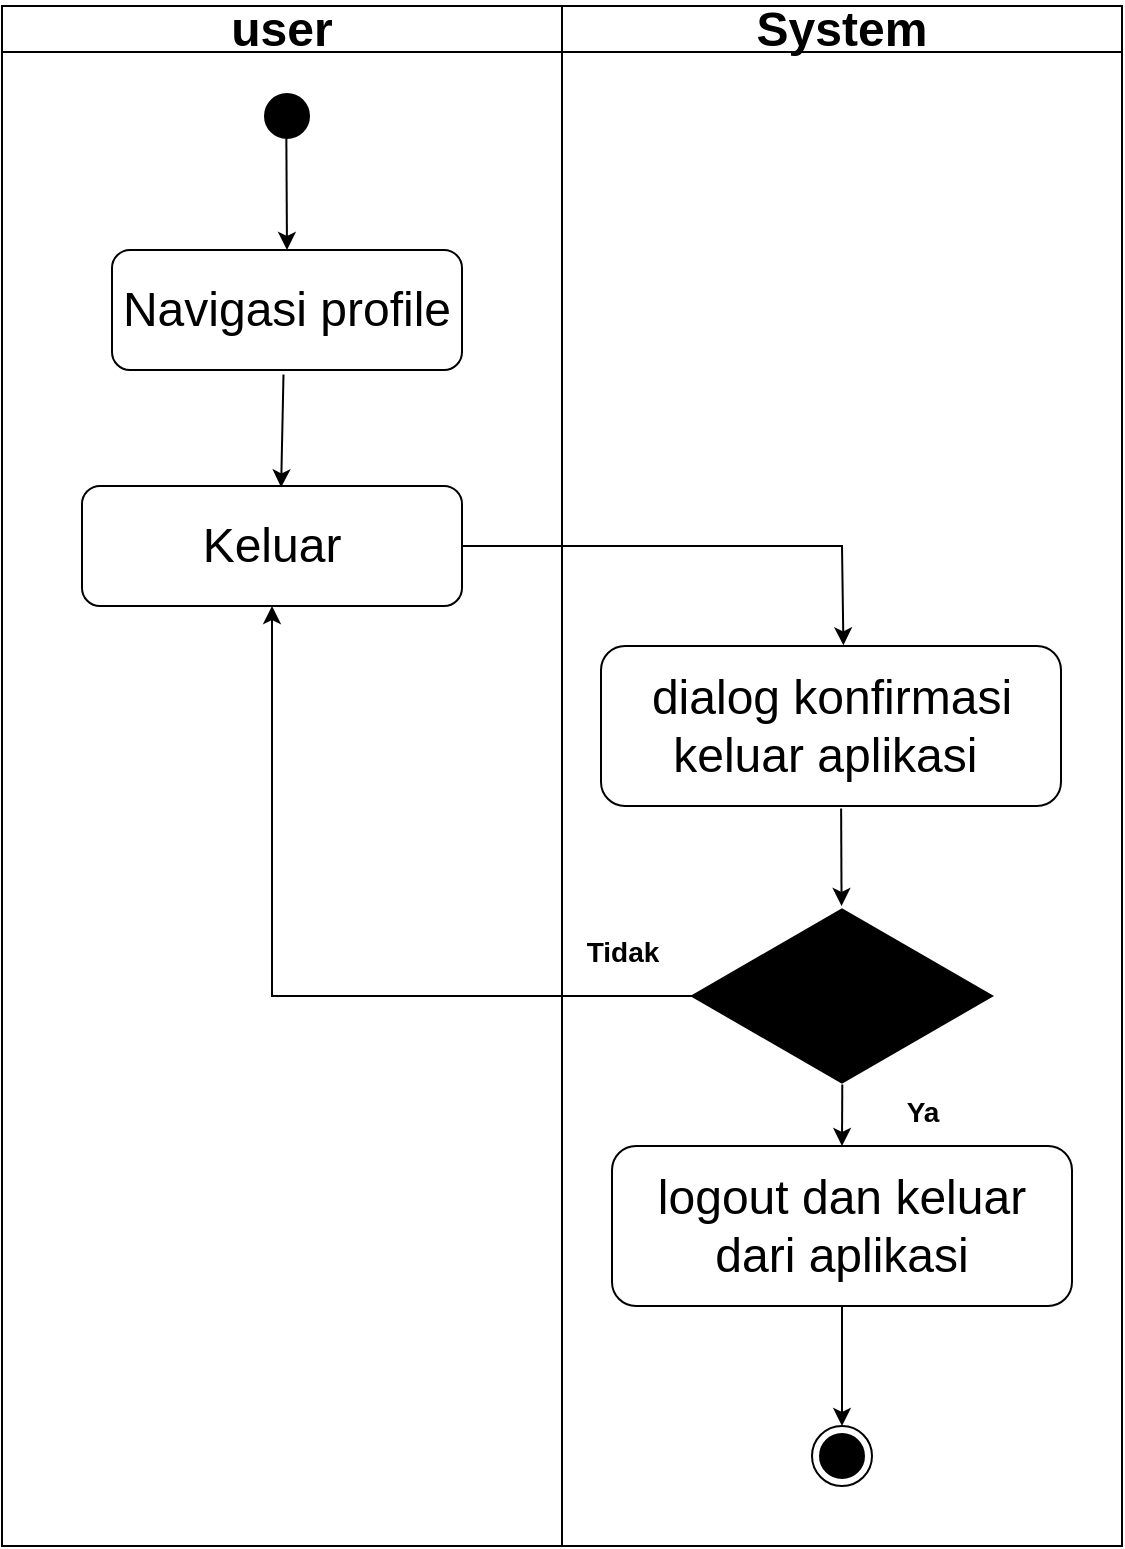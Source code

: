 <mxfile version="17.4.6" type="device"><diagram name="Page-1" id="e7e014a7-5840-1c2e-5031-d8a46d1fe8dd"><mxGraphModel dx="798" dy="468" grid="1" gridSize="10" guides="1" tooltips="1" connect="1" arrows="1" fold="1" page="1" pageScale="1" pageWidth="1169" pageHeight="827" background="none" math="0" shadow="0"><root><mxCell id="0"/><mxCell id="1" parent="0"/><mxCell id="2" value="user" style="swimlane;whiteSpace=wrap;fontSize=24;startSize=23;" parent="1" vertex="1"><mxGeometry x="130" y="30" width="280" height="770" as="geometry"/></mxCell><mxCell id="5" value="" style="ellipse;shape=startState;fillColor=#000000;strokeColor=#000000;" parent="2" vertex="1"><mxGeometry x="127.5" y="40" width="30" height="30" as="geometry"/></mxCell><mxCell id="II41K0eMZgXKt3YE9OYh-41" value="&lt;font style=&quot;font-size: 24px&quot;&gt;Navigasi profile&lt;/font&gt;" style="rounded=1;whiteSpace=wrap;html=1;" parent="2" vertex="1"><mxGeometry x="55" y="122" width="175" height="60" as="geometry"/></mxCell><mxCell id="II41K0eMZgXKt3YE9OYh-42" value="" style="endArrow=classic;html=1;rounded=0;exitX=0.489;exitY=0.845;exitDx=0;exitDy=0;entryX=0.5;entryY=0;entryDx=0;entryDy=0;exitPerimeter=0;" parent="2" source="5" target="II41K0eMZgXKt3YE9OYh-41" edge="1"><mxGeometry width="50" height="50" relative="1" as="geometry"><mxPoint x="335.5" y="302" as="sourcePoint"/><mxPoint x="385.5" y="252" as="targetPoint"/></mxGeometry></mxCell><mxCell id="8lOWbgfnWCUgIReYuLv_-10" value="&lt;font style=&quot;font-size: 24px&quot;&gt;Keluar&lt;/font&gt;" style="rounded=1;whiteSpace=wrap;html=1;" parent="2" vertex="1"><mxGeometry x="40" y="240" width="190" height="60" as="geometry"/></mxCell><mxCell id="8lOWbgfnWCUgIReYuLv_-11" value="" style="endArrow=classic;html=1;rounded=0;fontSize=24;exitX=0.49;exitY=1.038;exitDx=0;exitDy=0;exitPerimeter=0;entryX=0.524;entryY=0.011;entryDx=0;entryDy=0;entryPerimeter=0;" parent="2" source="II41K0eMZgXKt3YE9OYh-41" target="8lOWbgfnWCUgIReYuLv_-10" edge="1"><mxGeometry width="50" height="50" relative="1" as="geometry"><mxPoint x="130" y="240" as="sourcePoint"/><mxPoint x="180" y="190" as="targetPoint"/></mxGeometry></mxCell><mxCell id="3" value="System" style="swimlane;whiteSpace=wrap;startSize=23;fontSize=24;" parent="1" vertex="1"><mxGeometry x="410" y="30" width="280" height="770" as="geometry"/></mxCell><mxCell id="Wj1nUQI82RnJlkXifdVC-5" value="&lt;span style=&quot;font-size: 24px&quot;&gt;dialog konfirmasi keluar aplikasi&amp;nbsp;&lt;/span&gt;" style="rounded=1;whiteSpace=wrap;html=1;" parent="3" vertex="1"><mxGeometry x="19.5" y="320" width="230" height="80" as="geometry"/></mxCell><mxCell id="II41K0eMZgXKt3YE9OYh-58" value="" style="ellipse;html=1;shape=endState;fillColor=#000000;strokeColor=#000000;fontSize=10;" parent="3" vertex="1"><mxGeometry x="125" y="710" width="30" height="30" as="geometry"/></mxCell><mxCell id="JdNKVHos7Cod8unRJLEN-10" value="" style="html=1;whiteSpace=wrap;aspect=fixed;shape=isoRectangle;fontSize=20;fillColor=#000000;" vertex="1" parent="3"><mxGeometry x="65" y="450" width="150" height="90" as="geometry"/></mxCell><mxCell id="JdNKVHos7Cod8unRJLEN-12" value="" style="endArrow=classic;html=1;rounded=0;fontSize=20;exitX=0.522;exitY=1.015;exitDx=0;exitDy=0;exitPerimeter=0;" edge="1" parent="3" source="Wj1nUQI82RnJlkXifdVC-5" target="JdNKVHos7Cod8unRJLEN-10"><mxGeometry width="50" height="50" relative="1" as="geometry"><mxPoint x="190" y="460" as="sourcePoint"/><mxPoint x="240" y="410" as="targetPoint"/></mxGeometry></mxCell><mxCell id="JdNKVHos7Cod8unRJLEN-14" value="&lt;span style=&quot;font-size: 24px&quot;&gt;logout dan keluar dari aplikasi&lt;/span&gt;" style="rounded=1;whiteSpace=wrap;html=1;" vertex="1" parent="3"><mxGeometry x="25" y="570" width="230" height="80" as="geometry"/></mxCell><mxCell id="JdNKVHos7Cod8unRJLEN-13" value="" style="endArrow=classic;html=1;rounded=0;fontSize=20;exitX=0.501;exitY=0.992;exitDx=0;exitDy=0;exitPerimeter=0;entryX=0.5;entryY=0;entryDx=0;entryDy=0;" edge="1" parent="3" source="JdNKVHos7Cod8unRJLEN-10" target="JdNKVHos7Cod8unRJLEN-14"><mxGeometry width="50" height="50" relative="1" as="geometry"><mxPoint x="-200" y="640" as="sourcePoint"/><mxPoint x="140" y="610" as="targetPoint"/></mxGeometry></mxCell><mxCell id="JdNKVHos7Cod8unRJLEN-15" value="" style="endArrow=classic;html=1;rounded=0;fontSize=20;exitX=0.5;exitY=1;exitDx=0;exitDy=0;entryX=0.5;entryY=0;entryDx=0;entryDy=0;" edge="1" parent="3" source="JdNKVHos7Cod8unRJLEN-14" target="II41K0eMZgXKt3YE9OYh-58"><mxGeometry width="50" height="50" relative="1" as="geometry"><mxPoint x="180" y="740" as="sourcePoint"/><mxPoint x="230" y="690" as="targetPoint"/></mxGeometry></mxCell><mxCell id="JdNKVHos7Cod8unRJLEN-18" value="&lt;font style=&quot;font-size: 14px&quot;&gt;Tidak&lt;/font&gt;" style="text;strokeColor=none;fillColor=none;html=1;fontSize=24;fontStyle=1;verticalAlign=middle;align=center;" vertex="1" parent="3"><mxGeometry x="-20" y="450" width="100" height="40" as="geometry"/></mxCell><mxCell id="JdNKVHos7Cod8unRJLEN-19" value="&lt;font style=&quot;font-size: 14px&quot;&gt;Ya&lt;/font&gt;" style="text;strokeColor=none;fillColor=none;html=1;fontSize=24;fontStyle=1;verticalAlign=middle;align=center;" vertex="1" parent="3"><mxGeometry x="130" y="530" width="100" height="40" as="geometry"/></mxCell><mxCell id="8lOWbgfnWCUgIReYuLv_-12" value="" style="endArrow=classic;html=1;rounded=0;fontSize=24;exitX=1;exitY=0.5;exitDx=0;exitDy=0;entryX=0.527;entryY=-0.004;entryDx=0;entryDy=0;entryPerimeter=0;" parent="1" source="8lOWbgfnWCUgIReYuLv_-10" target="Wj1nUQI82RnJlkXifdVC-5" edge="1"><mxGeometry width="50" height="50" relative="1" as="geometry"><mxPoint x="370" y="330" as="sourcePoint"/><mxPoint x="530" y="300" as="targetPoint"/><Array as="points"><mxPoint x="550" y="300"/></Array></mxGeometry></mxCell><mxCell id="JdNKVHos7Cod8unRJLEN-17" value="" style="edgeStyle=segmentEdgeStyle;endArrow=classic;html=1;rounded=0;fontSize=20;" edge="1" parent="1" source="JdNKVHos7Cod8unRJLEN-10" target="8lOWbgfnWCUgIReYuLv_-10"><mxGeometry width="50" height="50" relative="1" as="geometry"><mxPoint x="240" y="580" as="sourcePoint"/><mxPoint x="290" y="500" as="targetPoint"/></mxGeometry></mxCell></root></mxGraphModel></diagram></mxfile>